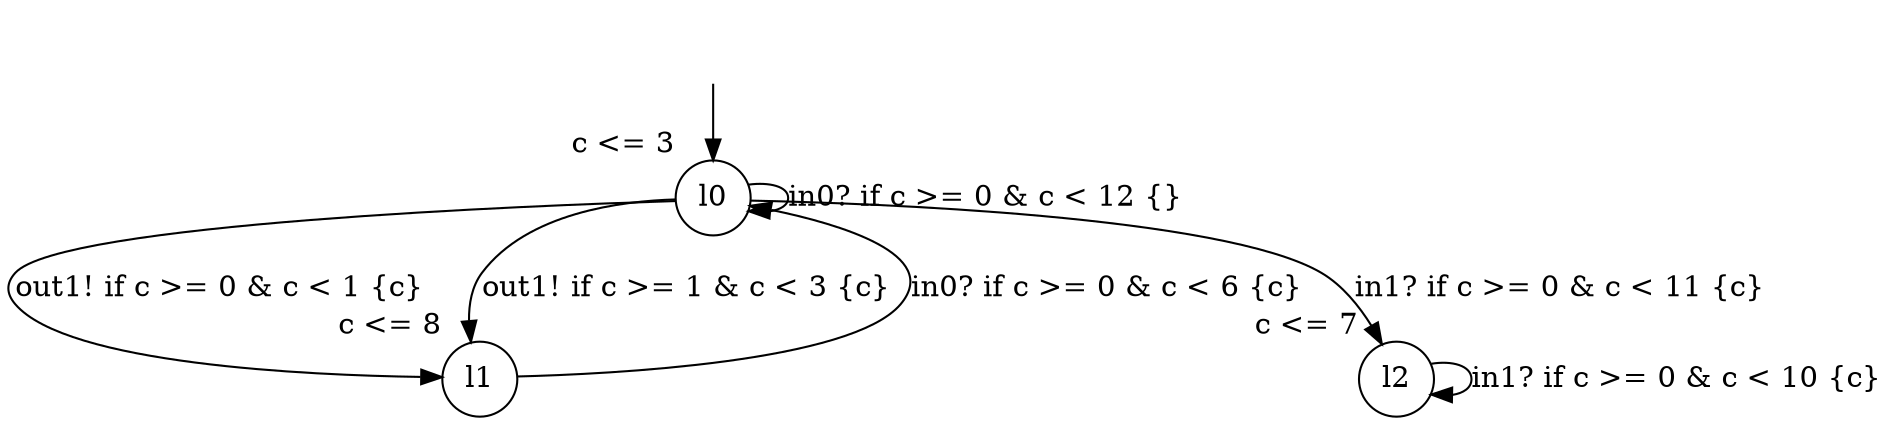 digraph g {
__start0 [label="" shape="none"];
l0 [shape="circle" margin=0 label="l0", xlabel="c <= 3"];
l1 [shape="circle" margin=0 label="l1", xlabel="c <= 8"];
l2 [shape="circle" margin=0 label="l2", xlabel="c <= 7"];
l0 -> l1 [label="out1! if c >= 0 & c < 1 {c} "];
l0 -> l2 [label="in1? if c >= 0 & c < 11 {c} "];
l0 -> l1 [label="out1! if c >= 1 & c < 3 {c} "];
l0 -> l0 [label="in0? if c >= 0 & c < 12 {} "];
l1 -> l0 [label="in0? if c >= 0 & c < 6 {c} "];
l2 -> l2 [label="in1? if c >= 0 & c < 10 {c} "];
__start0 -> l0;
}
